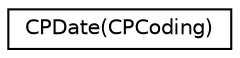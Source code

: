 digraph "Graphical Class Hierarchy"
{
  edge [fontname="Helvetica",fontsize="10",labelfontname="Helvetica",labelfontsize="10"];
  node [fontname="Helvetica",fontsize="10",shape=record];
  rankdir="LR";
  Node1 [label="CPDate(CPCoding)",height=0.2,width=0.4,color="black", fillcolor="white", style="filled",URL="$category_c_p_date_07_c_p_coding_08.html"];
}
